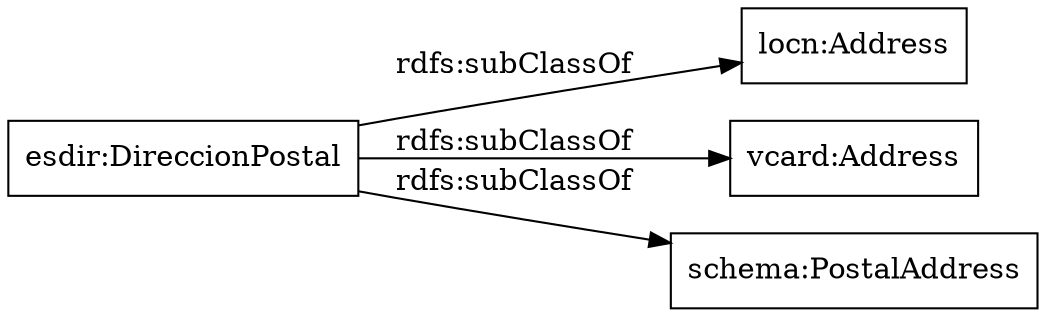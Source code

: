 digraph ar2dtool_diagram { 
rankdir=LR;
size="1000"
node [shape = rectangle, color="black"]; "locn:Address" "vcard:Address" "esdir:DireccionPostal" "schema:PostalAddress" ; /*classes style*/
	"esdir:DireccionPostal" -> "locn:Address" [ label = "rdfs:subClassOf" ];
	"esdir:DireccionPostal" -> "vcard:Address" [ label = "rdfs:subClassOf" ];
	"esdir:DireccionPostal" -> "schema:PostalAddress" [ label = "rdfs:subClassOf" ];

}
